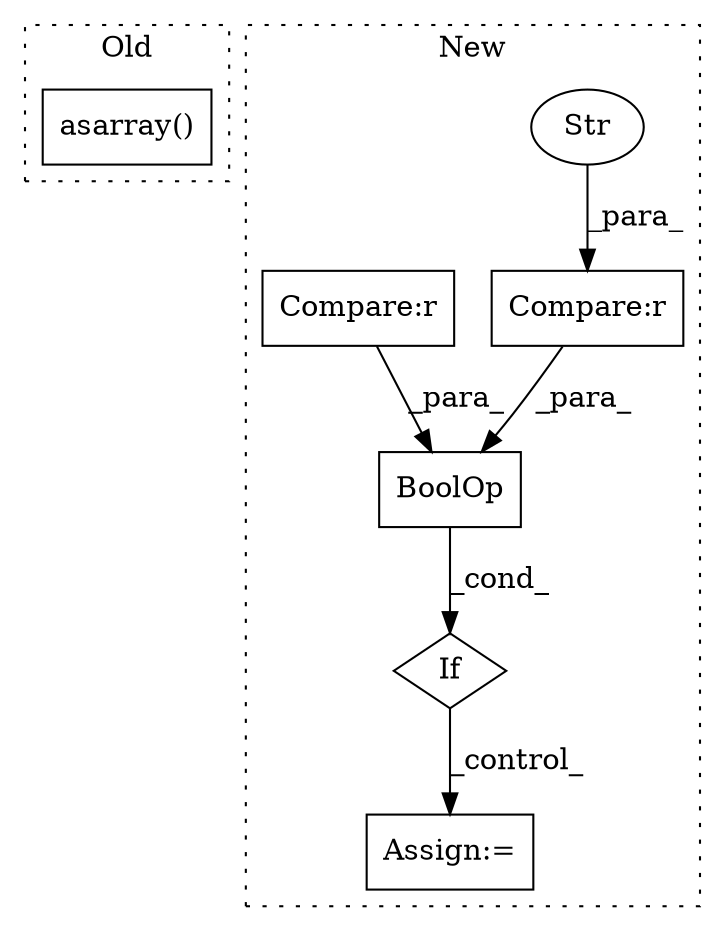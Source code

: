 digraph G {
subgraph cluster0 {
1 [label="asarray()" a="75" s="23840,23925" l="21,28" shape="box"];
label = "Old";
style="dotted";
}
subgraph cluster1 {
2 [label="BoolOp" a="72" s="23964" l="56" shape="box"];
3 [label="Compare:r" a="40" s="24002" l="18" shape="box"];
4 [label="Assign:=" a="68" s="24234" l="3" shape="box"];
5 [label="Str" a="66" s="24002" l="9" shape="ellipse"];
6 [label="If" a="96" s="23961" l="3" shape="diamond"];
7 [label="Compare:r" a="40" s="23982" l="15" shape="box"];
label = "New";
style="dotted";
}
2 -> 6 [label="_cond_"];
3 -> 2 [label="_para_"];
5 -> 3 [label="_para_"];
6 -> 4 [label="_control_"];
7 -> 2 [label="_para_"];
}